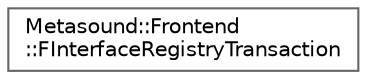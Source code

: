 digraph "Graphical Class Hierarchy"
{
 // INTERACTIVE_SVG=YES
 // LATEX_PDF_SIZE
  bgcolor="transparent";
  edge [fontname=Helvetica,fontsize=10,labelfontname=Helvetica,labelfontsize=10];
  node [fontname=Helvetica,fontsize=10,shape=box,height=0.2,width=0.4];
  rankdir="LR";
  Node0 [id="Node000000",label="Metasound::Frontend\l::FInterfaceRegistryTransaction",height=0.2,width=0.4,color="grey40", fillcolor="white", style="filled",URL="$d2/dcc/classMetasound_1_1Frontend_1_1FInterfaceRegistryTransaction.html",tooltip=" "];
}
